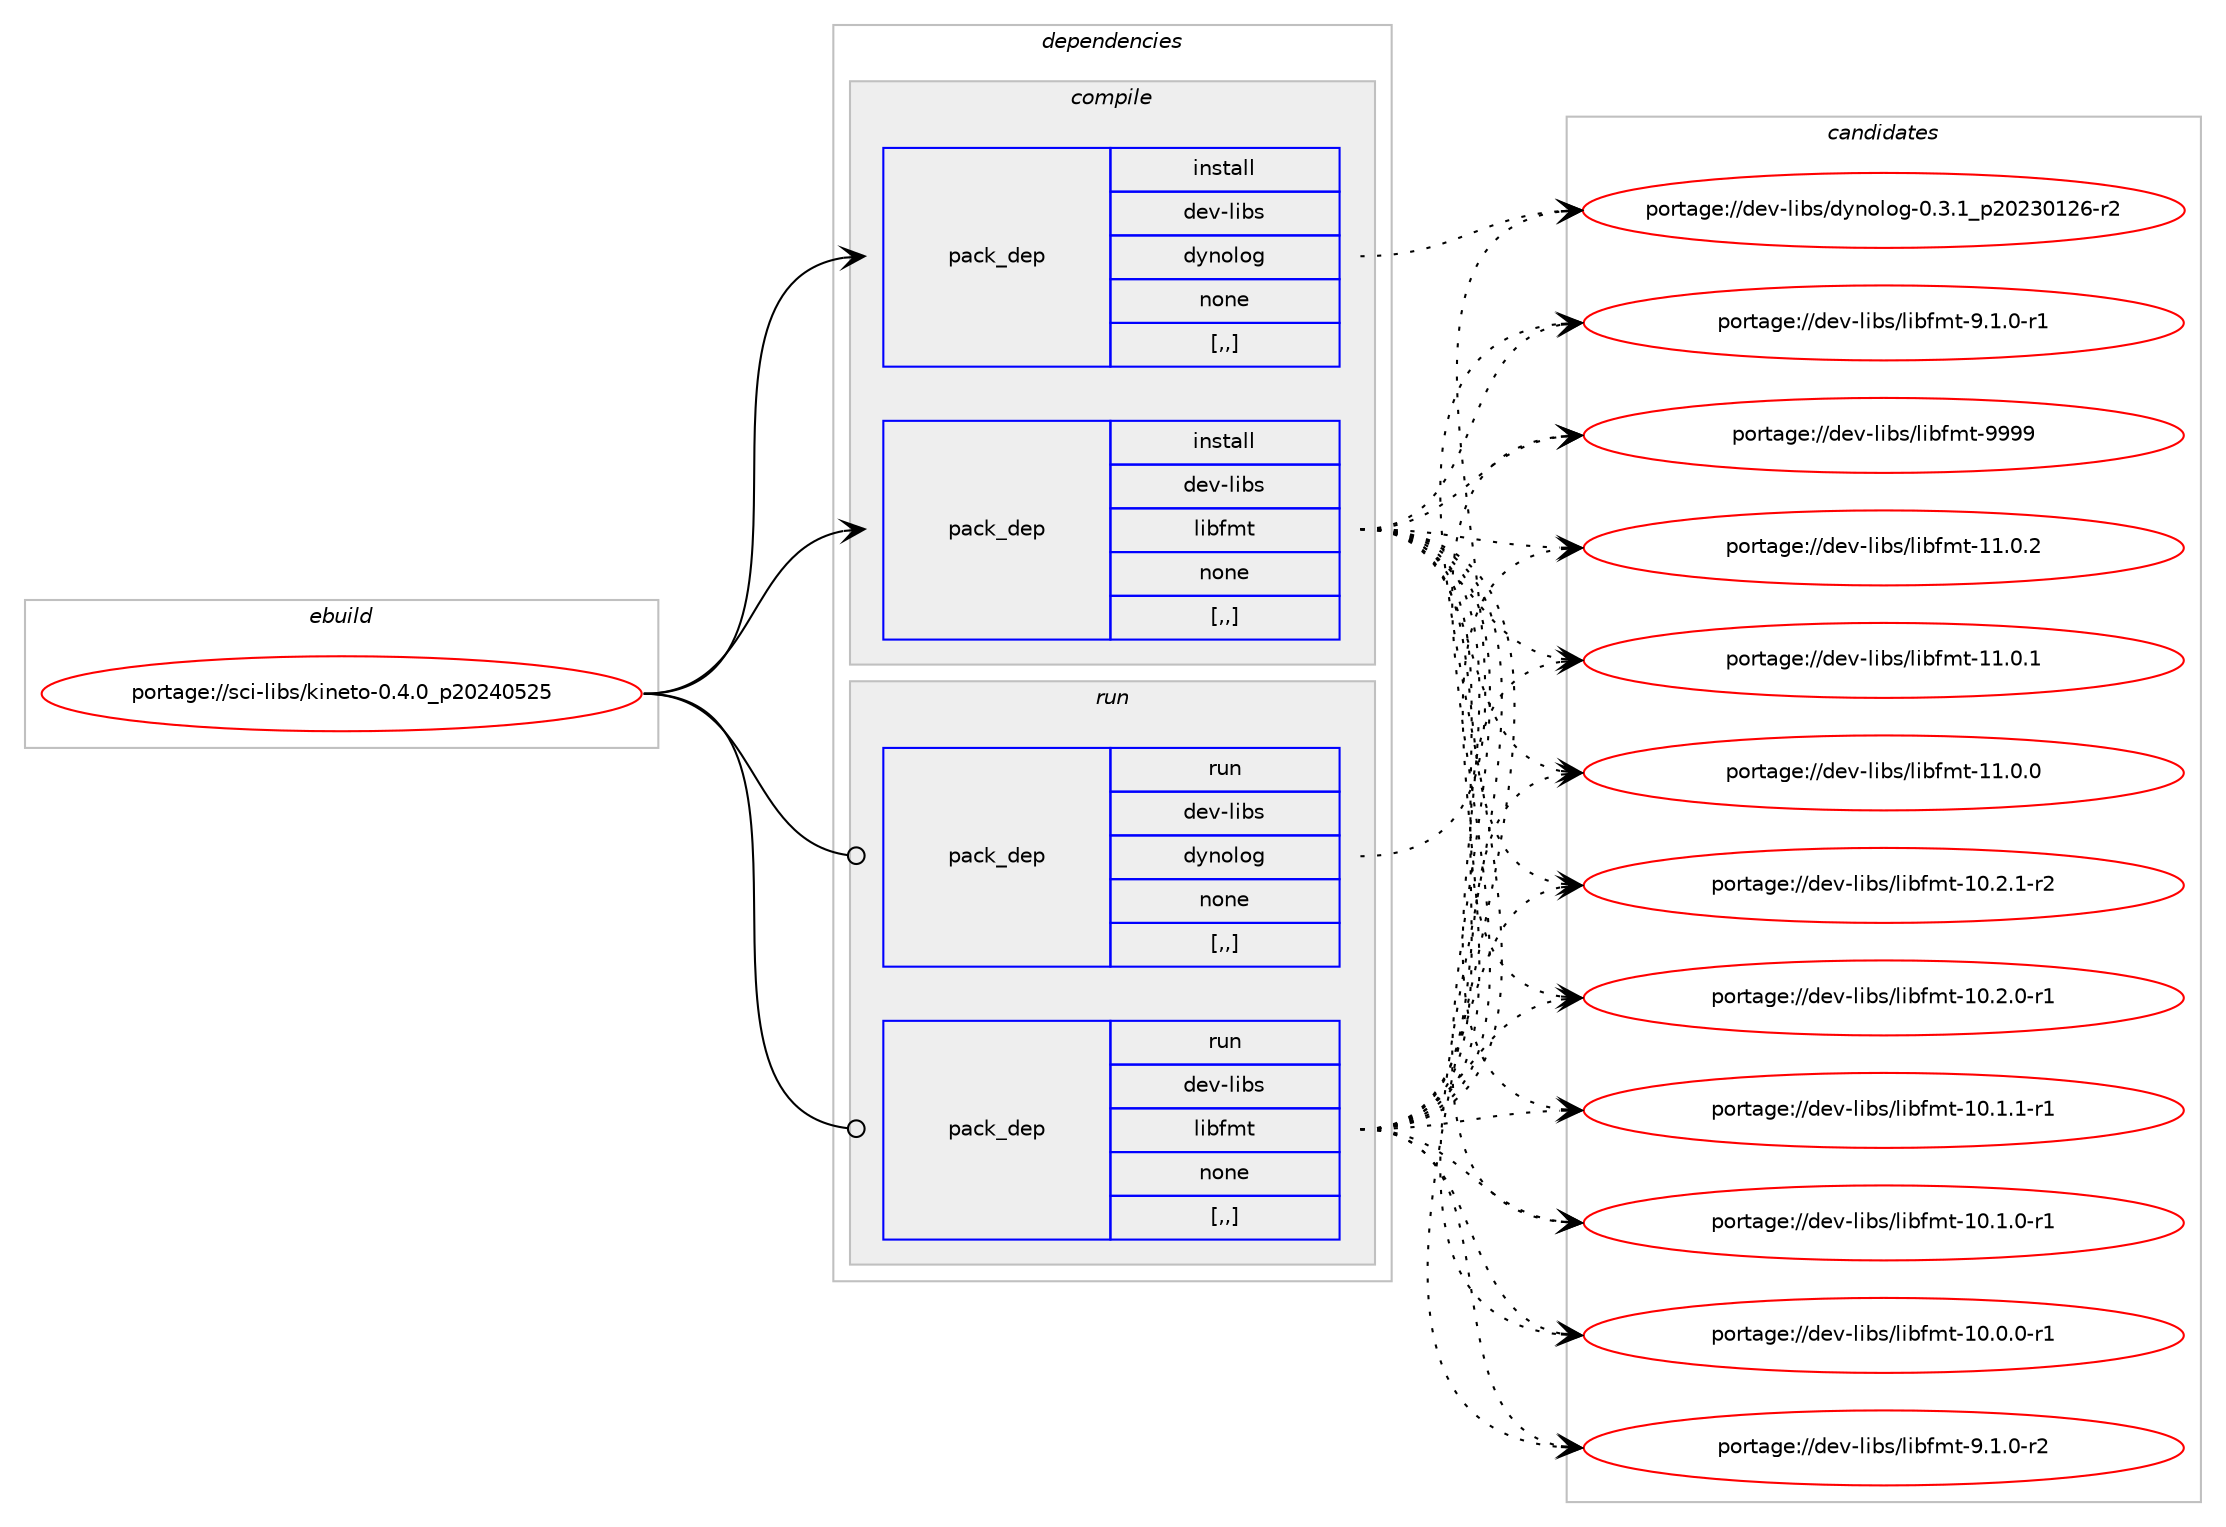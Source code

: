 digraph prolog {

# *************
# Graph options
# *************

newrank=true;
concentrate=true;
compound=true;
graph [rankdir=LR,fontname=Helvetica,fontsize=10,ranksep=1.5];#, ranksep=2.5, nodesep=0.2];
edge  [arrowhead=vee];
node  [fontname=Helvetica,fontsize=10];

# **********
# The ebuild
# **********

subgraph cluster_leftcol {
color=gray;
label=<<i>ebuild</i>>;
id [label="portage://sci-libs/kineto-0.4.0_p20240525", color=red, width=4, href="../sci-libs/kineto-0.4.0_p20240525.svg"];
}

# ****************
# The dependencies
# ****************

subgraph cluster_midcol {
color=gray;
label=<<i>dependencies</i>>;
subgraph cluster_compile {
fillcolor="#eeeeee";
style=filled;
label=<<i>compile</i>>;
subgraph pack665398 {
dependency912185 [label=<<TABLE BORDER="0" CELLBORDER="1" CELLSPACING="0" CELLPADDING="4" WIDTH="220"><TR><TD ROWSPAN="6" CELLPADDING="30">pack_dep</TD></TR><TR><TD WIDTH="110">install</TD></TR><TR><TD>dev-libs</TD></TR><TR><TD>dynolog</TD></TR><TR><TD>none</TD></TR><TR><TD>[,,]</TD></TR></TABLE>>, shape=none, color=blue];
}
id:e -> dependency912185:w [weight=20,style="solid",arrowhead="vee"];
subgraph pack665399 {
dependency912186 [label=<<TABLE BORDER="0" CELLBORDER="1" CELLSPACING="0" CELLPADDING="4" WIDTH="220"><TR><TD ROWSPAN="6" CELLPADDING="30">pack_dep</TD></TR><TR><TD WIDTH="110">install</TD></TR><TR><TD>dev-libs</TD></TR><TR><TD>libfmt</TD></TR><TR><TD>none</TD></TR><TR><TD>[,,]</TD></TR></TABLE>>, shape=none, color=blue];
}
id:e -> dependency912186:w [weight=20,style="solid",arrowhead="vee"];
}
subgraph cluster_compileandrun {
fillcolor="#eeeeee";
style=filled;
label=<<i>compile and run</i>>;
}
subgraph cluster_run {
fillcolor="#eeeeee";
style=filled;
label=<<i>run</i>>;
subgraph pack665400 {
dependency912187 [label=<<TABLE BORDER="0" CELLBORDER="1" CELLSPACING="0" CELLPADDING="4" WIDTH="220"><TR><TD ROWSPAN="6" CELLPADDING="30">pack_dep</TD></TR><TR><TD WIDTH="110">run</TD></TR><TR><TD>dev-libs</TD></TR><TR><TD>dynolog</TD></TR><TR><TD>none</TD></TR><TR><TD>[,,]</TD></TR></TABLE>>, shape=none, color=blue];
}
id:e -> dependency912187:w [weight=20,style="solid",arrowhead="odot"];
subgraph pack665401 {
dependency912188 [label=<<TABLE BORDER="0" CELLBORDER="1" CELLSPACING="0" CELLPADDING="4" WIDTH="220"><TR><TD ROWSPAN="6" CELLPADDING="30">pack_dep</TD></TR><TR><TD WIDTH="110">run</TD></TR><TR><TD>dev-libs</TD></TR><TR><TD>libfmt</TD></TR><TR><TD>none</TD></TR><TR><TD>[,,]</TD></TR></TABLE>>, shape=none, color=blue];
}
id:e -> dependency912188:w [weight=20,style="solid",arrowhead="odot"];
}
}

# **************
# The candidates
# **************

subgraph cluster_choices {
rank=same;
color=gray;
label=<<i>candidates</i>>;

subgraph choice665398 {
color=black;
nodesep=1;
choice1001011184510810598115471001211101111081111034548465146499511250485051484950544511450 [label="portage://dev-libs/dynolog-0.3.1_p20230126-r2", color=red, width=4,href="../dev-libs/dynolog-0.3.1_p20230126-r2.svg"];
dependency912185:e -> choice1001011184510810598115471001211101111081111034548465146499511250485051484950544511450:w [style=dotted,weight="100"];
}
subgraph choice665399 {
color=black;
nodesep=1;
choice100101118451081059811547108105981021091164557575757 [label="portage://dev-libs/libfmt-9999", color=red, width=4,href="../dev-libs/libfmt-9999.svg"];
choice1001011184510810598115471081059810210911645494946484650 [label="portage://dev-libs/libfmt-11.0.2", color=red, width=4,href="../dev-libs/libfmt-11.0.2.svg"];
choice1001011184510810598115471081059810210911645494946484649 [label="portage://dev-libs/libfmt-11.0.1", color=red, width=4,href="../dev-libs/libfmt-11.0.1.svg"];
choice1001011184510810598115471081059810210911645494946484648 [label="portage://dev-libs/libfmt-11.0.0", color=red, width=4,href="../dev-libs/libfmt-11.0.0.svg"];
choice10010111845108105981154710810598102109116454948465046494511450 [label="portage://dev-libs/libfmt-10.2.1-r2", color=red, width=4,href="../dev-libs/libfmt-10.2.1-r2.svg"];
choice10010111845108105981154710810598102109116454948465046484511449 [label="portage://dev-libs/libfmt-10.2.0-r1", color=red, width=4,href="../dev-libs/libfmt-10.2.0-r1.svg"];
choice10010111845108105981154710810598102109116454948464946494511449 [label="portage://dev-libs/libfmt-10.1.1-r1", color=red, width=4,href="../dev-libs/libfmt-10.1.1-r1.svg"];
choice10010111845108105981154710810598102109116454948464946484511449 [label="portage://dev-libs/libfmt-10.1.0-r1", color=red, width=4,href="../dev-libs/libfmt-10.1.0-r1.svg"];
choice10010111845108105981154710810598102109116454948464846484511449 [label="portage://dev-libs/libfmt-10.0.0-r1", color=red, width=4,href="../dev-libs/libfmt-10.0.0-r1.svg"];
choice100101118451081059811547108105981021091164557464946484511450 [label="portage://dev-libs/libfmt-9.1.0-r2", color=red, width=4,href="../dev-libs/libfmt-9.1.0-r2.svg"];
choice100101118451081059811547108105981021091164557464946484511449 [label="portage://dev-libs/libfmt-9.1.0-r1", color=red, width=4,href="../dev-libs/libfmt-9.1.0-r1.svg"];
dependency912186:e -> choice100101118451081059811547108105981021091164557575757:w [style=dotted,weight="100"];
dependency912186:e -> choice1001011184510810598115471081059810210911645494946484650:w [style=dotted,weight="100"];
dependency912186:e -> choice1001011184510810598115471081059810210911645494946484649:w [style=dotted,weight="100"];
dependency912186:e -> choice1001011184510810598115471081059810210911645494946484648:w [style=dotted,weight="100"];
dependency912186:e -> choice10010111845108105981154710810598102109116454948465046494511450:w [style=dotted,weight="100"];
dependency912186:e -> choice10010111845108105981154710810598102109116454948465046484511449:w [style=dotted,weight="100"];
dependency912186:e -> choice10010111845108105981154710810598102109116454948464946494511449:w [style=dotted,weight="100"];
dependency912186:e -> choice10010111845108105981154710810598102109116454948464946484511449:w [style=dotted,weight="100"];
dependency912186:e -> choice10010111845108105981154710810598102109116454948464846484511449:w [style=dotted,weight="100"];
dependency912186:e -> choice100101118451081059811547108105981021091164557464946484511450:w [style=dotted,weight="100"];
dependency912186:e -> choice100101118451081059811547108105981021091164557464946484511449:w [style=dotted,weight="100"];
}
subgraph choice665400 {
color=black;
nodesep=1;
choice1001011184510810598115471001211101111081111034548465146499511250485051484950544511450 [label="portage://dev-libs/dynolog-0.3.1_p20230126-r2", color=red, width=4,href="../dev-libs/dynolog-0.3.1_p20230126-r2.svg"];
dependency912187:e -> choice1001011184510810598115471001211101111081111034548465146499511250485051484950544511450:w [style=dotted,weight="100"];
}
subgraph choice665401 {
color=black;
nodesep=1;
choice100101118451081059811547108105981021091164557575757 [label="portage://dev-libs/libfmt-9999", color=red, width=4,href="../dev-libs/libfmt-9999.svg"];
choice1001011184510810598115471081059810210911645494946484650 [label="portage://dev-libs/libfmt-11.0.2", color=red, width=4,href="../dev-libs/libfmt-11.0.2.svg"];
choice1001011184510810598115471081059810210911645494946484649 [label="portage://dev-libs/libfmt-11.0.1", color=red, width=4,href="../dev-libs/libfmt-11.0.1.svg"];
choice1001011184510810598115471081059810210911645494946484648 [label="portage://dev-libs/libfmt-11.0.0", color=red, width=4,href="../dev-libs/libfmt-11.0.0.svg"];
choice10010111845108105981154710810598102109116454948465046494511450 [label="portage://dev-libs/libfmt-10.2.1-r2", color=red, width=4,href="../dev-libs/libfmt-10.2.1-r2.svg"];
choice10010111845108105981154710810598102109116454948465046484511449 [label="portage://dev-libs/libfmt-10.2.0-r1", color=red, width=4,href="../dev-libs/libfmt-10.2.0-r1.svg"];
choice10010111845108105981154710810598102109116454948464946494511449 [label="portage://dev-libs/libfmt-10.1.1-r1", color=red, width=4,href="../dev-libs/libfmt-10.1.1-r1.svg"];
choice10010111845108105981154710810598102109116454948464946484511449 [label="portage://dev-libs/libfmt-10.1.0-r1", color=red, width=4,href="../dev-libs/libfmt-10.1.0-r1.svg"];
choice10010111845108105981154710810598102109116454948464846484511449 [label="portage://dev-libs/libfmt-10.0.0-r1", color=red, width=4,href="../dev-libs/libfmt-10.0.0-r1.svg"];
choice100101118451081059811547108105981021091164557464946484511450 [label="portage://dev-libs/libfmt-9.1.0-r2", color=red, width=4,href="../dev-libs/libfmt-9.1.0-r2.svg"];
choice100101118451081059811547108105981021091164557464946484511449 [label="portage://dev-libs/libfmt-9.1.0-r1", color=red, width=4,href="../dev-libs/libfmt-9.1.0-r1.svg"];
dependency912188:e -> choice100101118451081059811547108105981021091164557575757:w [style=dotted,weight="100"];
dependency912188:e -> choice1001011184510810598115471081059810210911645494946484650:w [style=dotted,weight="100"];
dependency912188:e -> choice1001011184510810598115471081059810210911645494946484649:w [style=dotted,weight="100"];
dependency912188:e -> choice1001011184510810598115471081059810210911645494946484648:w [style=dotted,weight="100"];
dependency912188:e -> choice10010111845108105981154710810598102109116454948465046494511450:w [style=dotted,weight="100"];
dependency912188:e -> choice10010111845108105981154710810598102109116454948465046484511449:w [style=dotted,weight="100"];
dependency912188:e -> choice10010111845108105981154710810598102109116454948464946494511449:w [style=dotted,weight="100"];
dependency912188:e -> choice10010111845108105981154710810598102109116454948464946484511449:w [style=dotted,weight="100"];
dependency912188:e -> choice10010111845108105981154710810598102109116454948464846484511449:w [style=dotted,weight="100"];
dependency912188:e -> choice100101118451081059811547108105981021091164557464946484511450:w [style=dotted,weight="100"];
dependency912188:e -> choice100101118451081059811547108105981021091164557464946484511449:w [style=dotted,weight="100"];
}
}

}
